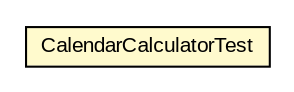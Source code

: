 #!/usr/local/bin/dot
#
# Class diagram 
# Generated by UMLGraph version R5_6-24-gf6e263 (http://www.umlgraph.org/)
#

digraph G {
	edge [fontname="arial",fontsize=10,labelfontname="arial",labelfontsize=10];
	node [fontname="arial",fontsize=10,shape=plaintext];
	nodesep=0.25;
	ranksep=0.5;
	// org.miloss.fgsms.services.rs.impl.CalendarCalculatorTest
	c1095 [label=<<table title="org.miloss.fgsms.services.rs.impl.CalendarCalculatorTest" border="0" cellborder="1" cellspacing="0" cellpadding="2" port="p" bgcolor="lemonChiffon" href="./CalendarCalculatorTest.html">
		<tr><td><table border="0" cellspacing="0" cellpadding="1">
<tr><td align="center" balign="center"> CalendarCalculatorTest </td></tr>
		</table></td></tr>
		</table>>, URL="./CalendarCalculatorTest.html", fontname="arial", fontcolor="black", fontsize=10.0];
}

